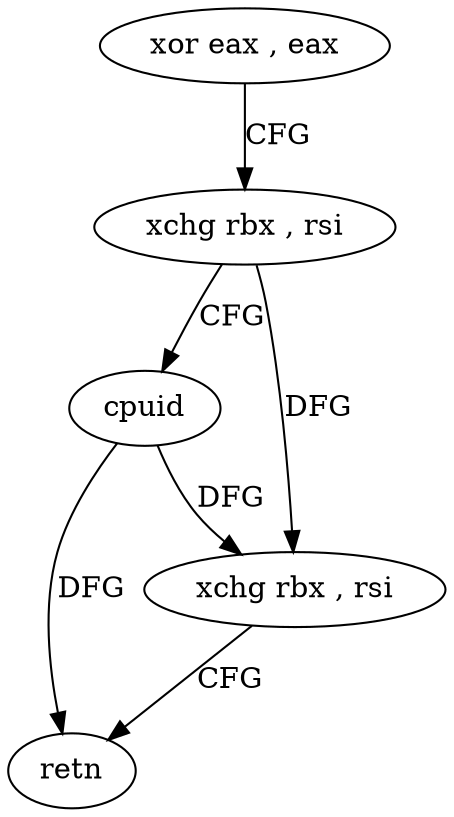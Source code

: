 digraph "func" {
"4224688" [label = "xor eax , eax" ]
"4224690" [label = "xchg rbx , rsi" ]
"4224693" [label = "cpuid" ]
"4224695" [label = "xchg rbx , rsi" ]
"4224698" [label = "retn" ]
"4224688" -> "4224690" [ label = "CFG" ]
"4224690" -> "4224693" [ label = "CFG" ]
"4224690" -> "4224695" [ label = "DFG" ]
"4224693" -> "4224695" [ label = "DFG" ]
"4224693" -> "4224698" [ label = "DFG" ]
"4224695" -> "4224698" [ label = "CFG" ]
}
